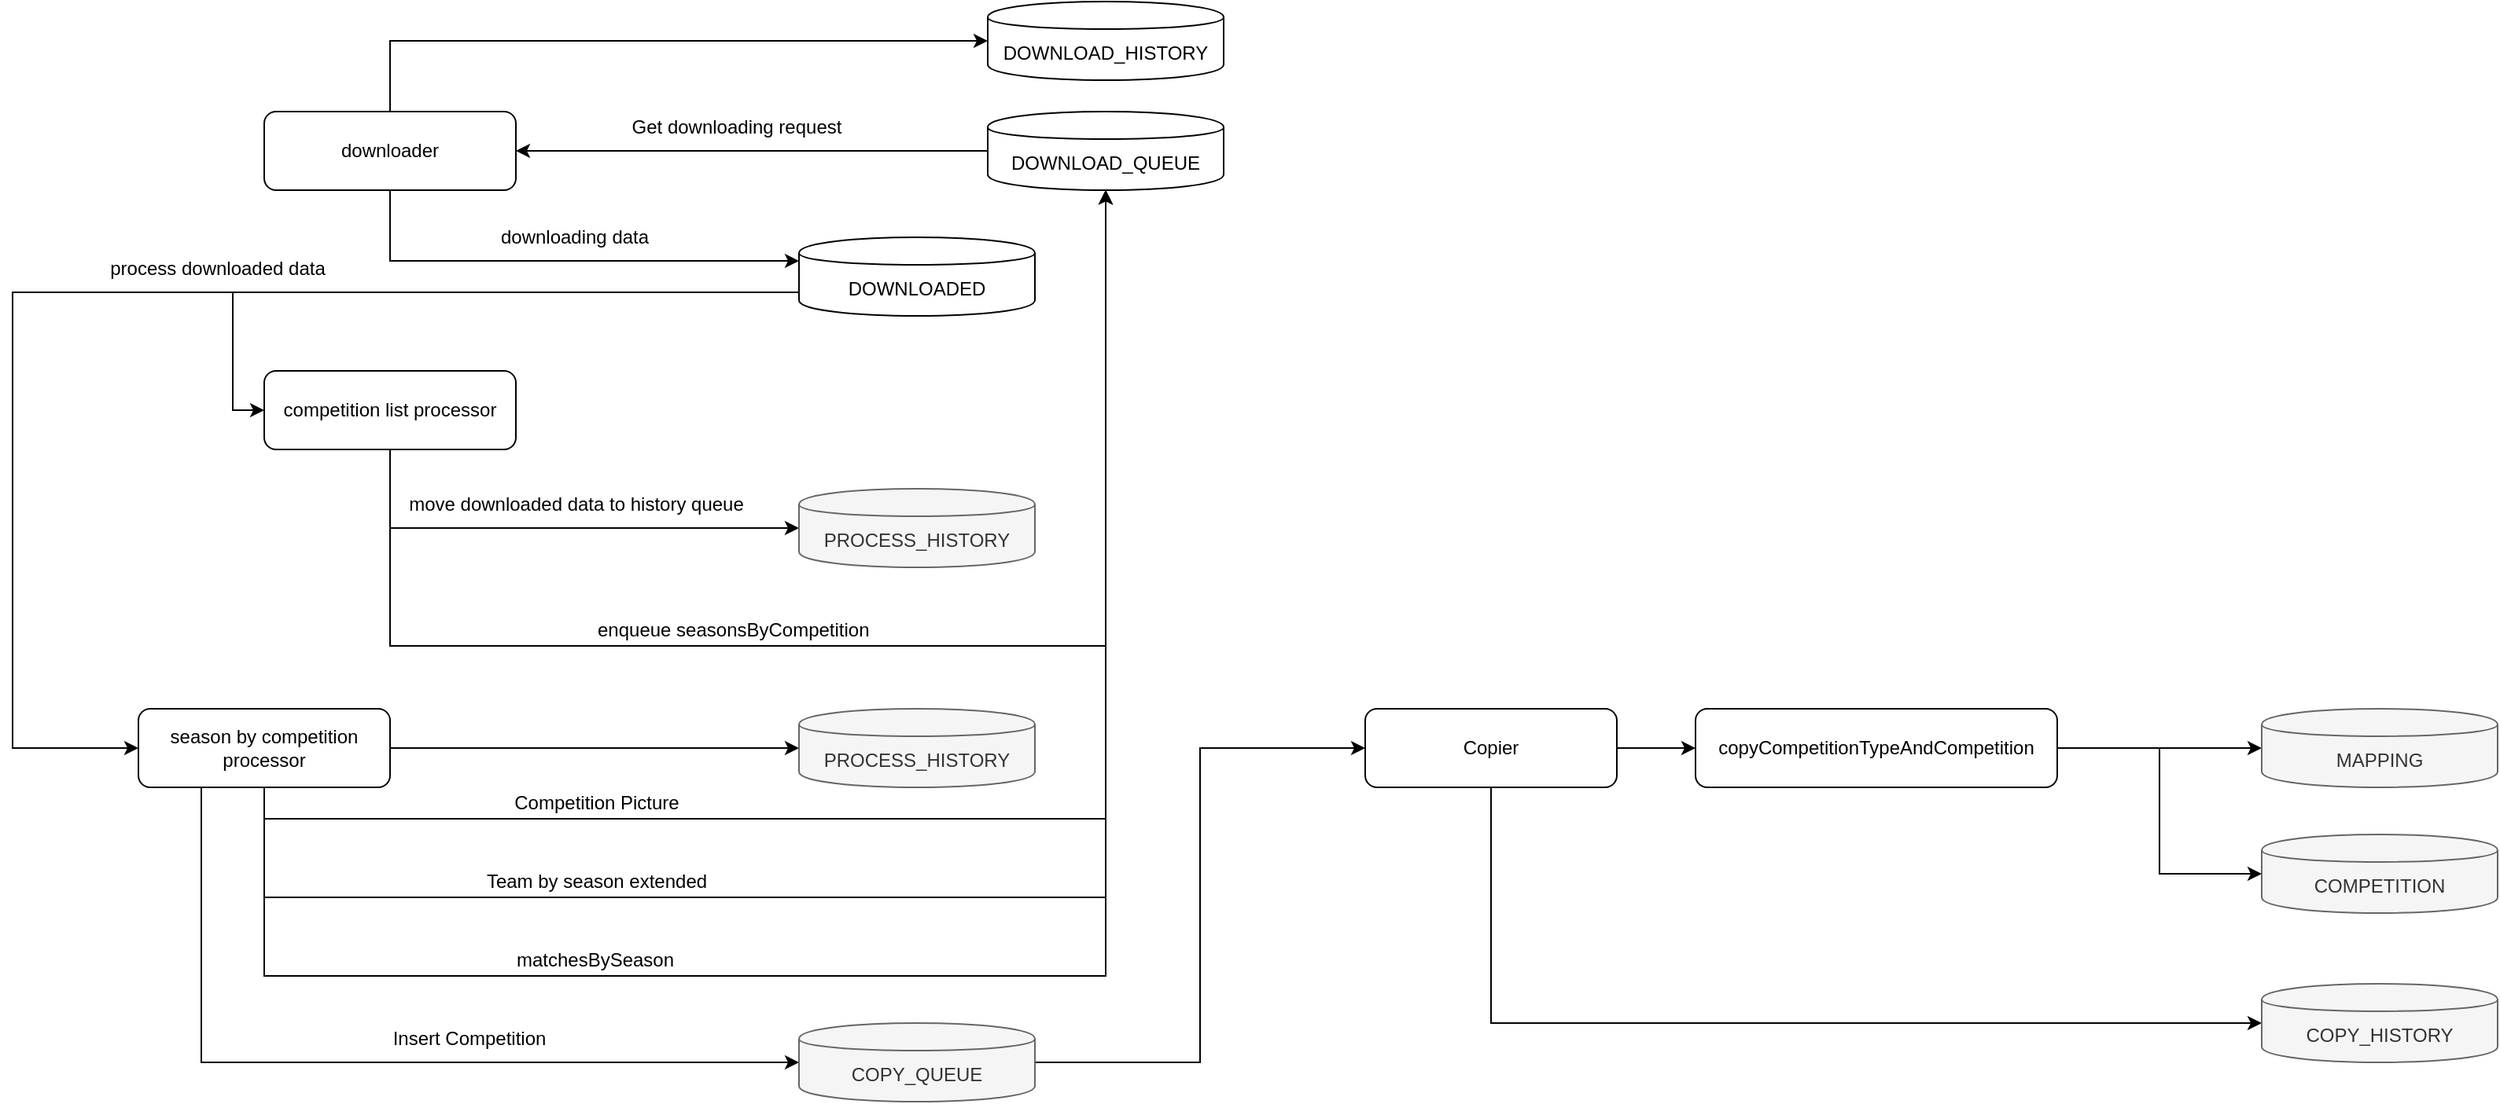 <mxfile version="10.6.1" type="github"><diagram id="1Fi9fl8Iz0qV-ooRLAtD" name="Page-1"><mxGraphModel dx="1830" dy="513" grid="1" gridSize="10" guides="1" tooltips="1" connect="1" arrows="1" fold="1" page="1" pageScale="1" pageWidth="827" pageHeight="1169" math="0" shadow="0"><root><mxCell id="0"/><mxCell id="1" parent="0"/><mxCell id="hCt7kulHnM1tJjfRSC-v-9" style="edgeStyle=orthogonalEdgeStyle;rounded=0;orthogonalLoop=1;jettySize=auto;html=1;exitX=0.5;exitY=1;exitDx=0;exitDy=0;entryX=0;entryY=0.3;entryDx=0;entryDy=0;" parent="1" source="hCt7kulHnM1tJjfRSC-v-4" target="hCt7kulHnM1tJjfRSC-v-8" edge="1"><mxGeometry relative="1" as="geometry"/></mxCell><mxCell id="hCt7kulHnM1tJjfRSC-v-17" value="downloading data" style="text;html=1;resizable=0;points=[];align=center;verticalAlign=middle;labelBackgroundColor=#ffffff;" parent="hCt7kulHnM1tJjfRSC-v-9" vertex="1" connectable="0"><mxGeometry x="0.09" y="4" relative="1" as="geometry"><mxPoint x="-4" y="-11" as="offset"/></mxGeometry></mxCell><mxCell id="XRtO9R3etJlKNao0JoU3-25" style="edgeStyle=orthogonalEdgeStyle;rounded=0;orthogonalLoop=1;jettySize=auto;html=1;exitX=0.5;exitY=0;exitDx=0;exitDy=0;entryX=0;entryY=0.5;entryDx=0;entryDy=0;" edge="1" parent="1" source="hCt7kulHnM1tJjfRSC-v-4" target="XRtO9R3etJlKNao0JoU3-24"><mxGeometry relative="1" as="geometry"/></mxCell><mxCell id="hCt7kulHnM1tJjfRSC-v-4" value="downloader" style="rounded=1;whiteSpace=wrap;html=1;" parent="1" vertex="1"><mxGeometry x="80" y="160" width="160" height="50" as="geometry"/></mxCell><mxCell id="hCt7kulHnM1tJjfRSC-v-6" style="edgeStyle=orthogonalEdgeStyle;rounded=0;orthogonalLoop=1;jettySize=auto;html=1;exitX=0;exitY=0.5;exitDx=0;exitDy=0;entryX=1;entryY=0.5;entryDx=0;entryDy=0;" parent="1" source="hCt7kulHnM1tJjfRSC-v-5" target="hCt7kulHnM1tJjfRSC-v-4" edge="1"><mxGeometry relative="1" as="geometry"/></mxCell><mxCell id="hCt7kulHnM1tJjfRSC-v-16" value="Get downloading request" style="text;html=1;resizable=0;points=[];align=center;verticalAlign=middle;labelBackgroundColor=#ffffff;" parent="hCt7kulHnM1tJjfRSC-v-6" vertex="1" connectable="0"><mxGeometry x="0.147" y="-3" relative="1" as="geometry"><mxPoint x="12" y="-12" as="offset"/></mxGeometry></mxCell><mxCell id="hCt7kulHnM1tJjfRSC-v-5" value="DOWNLOAD_QUEUE" style="shape=cylinder;whiteSpace=wrap;html=1;boundedLbl=1;backgroundOutline=1;" parent="1" vertex="1"><mxGeometry x="540" y="160" width="150" height="50" as="geometry"/></mxCell><mxCell id="hCt7kulHnM1tJjfRSC-v-11" style="edgeStyle=orthogonalEdgeStyle;rounded=0;orthogonalLoop=1;jettySize=auto;html=1;exitX=0;exitY=0.7;exitDx=0;exitDy=0;entryX=0;entryY=0.5;entryDx=0;entryDy=0;" parent="1" source="hCt7kulHnM1tJjfRSC-v-8" target="hCt7kulHnM1tJjfRSC-v-10" edge="1"><mxGeometry relative="1" as="geometry"/></mxCell><mxCell id="hCt7kulHnM1tJjfRSC-v-18" value="process downloaded data" style="text;html=1;resizable=0;points=[];align=center;verticalAlign=middle;labelBackgroundColor=#ffffff;" parent="hCt7kulHnM1tJjfRSC-v-11" vertex="1" connectable="0"><mxGeometry x="0.243" relative="1" as="geometry"><mxPoint x="-87" y="-15" as="offset"/></mxGeometry></mxCell><mxCell id="hCt7kulHnM1tJjfRSC-v-22" style="edgeStyle=orthogonalEdgeStyle;rounded=0;orthogonalLoop=1;jettySize=auto;html=1;entryX=0;entryY=0.5;entryDx=0;entryDy=0;" parent="1" source="hCt7kulHnM1tJjfRSC-v-8" target="hCt7kulHnM1tJjfRSC-v-21" edge="1"><mxGeometry relative="1" as="geometry"><Array as="points"><mxPoint x="-80" y="275"/><mxPoint x="-80" y="565"/></Array></mxGeometry></mxCell><mxCell id="hCt7kulHnM1tJjfRSC-v-8" value="DOWNLOADED" style="shape=cylinder;whiteSpace=wrap;html=1;boundedLbl=1;backgroundOutline=1;" parent="1" vertex="1"><mxGeometry x="420" y="240" width="150" height="50" as="geometry"/></mxCell><mxCell id="hCt7kulHnM1tJjfRSC-v-13" style="edgeStyle=orthogonalEdgeStyle;rounded=0;orthogonalLoop=1;jettySize=auto;html=1;exitX=0.5;exitY=1;exitDx=0;exitDy=0;entryX=0;entryY=0.5;entryDx=0;entryDy=0;" parent="1" source="hCt7kulHnM1tJjfRSC-v-10" target="hCt7kulHnM1tJjfRSC-v-12" edge="1"><mxGeometry relative="1" as="geometry"/></mxCell><mxCell id="hCt7kulHnM1tJjfRSC-v-20" value="move downloaded data to history queue" style="text;html=1;resizable=0;points=[];align=center;verticalAlign=middle;labelBackgroundColor=#ffffff;" parent="hCt7kulHnM1tJjfRSC-v-13" vertex="1" connectable="0"><mxGeometry x="0.012" y="-3" relative="1" as="geometry"><mxPoint x="11" y="-18" as="offset"/></mxGeometry></mxCell><mxCell id="hCt7kulHnM1tJjfRSC-v-14" style="edgeStyle=orthogonalEdgeStyle;rounded=0;orthogonalLoop=1;jettySize=auto;html=1;exitX=0.5;exitY=1;exitDx=0;exitDy=0;" parent="1" source="hCt7kulHnM1tJjfRSC-v-10" target="hCt7kulHnM1tJjfRSC-v-5" edge="1"><mxGeometry relative="1" as="geometry"><Array as="points"><mxPoint x="160" y="500"/><mxPoint x="615" y="500"/></Array></mxGeometry></mxCell><mxCell id="hCt7kulHnM1tJjfRSC-v-10" value="competition list processor" style="rounded=1;whiteSpace=wrap;html=1;" parent="1" vertex="1"><mxGeometry x="80" y="325" width="160" height="50" as="geometry"/></mxCell><mxCell id="hCt7kulHnM1tJjfRSC-v-12" value="PROCESS_HISTORY" style="shape=cylinder;whiteSpace=wrap;html=1;boundedLbl=1;backgroundOutline=1;fillColor=#f5f5f5;strokeColor=#666666;fontColor=#333333;" parent="1" vertex="1"><mxGeometry x="420" y="400" width="150" height="50" as="geometry"/></mxCell><mxCell id="hCt7kulHnM1tJjfRSC-v-15" value="enqueue&amp;nbsp;seasonsByCompetition&amp;nbsp;" style="text;html=1;resizable=0;points=[];autosize=1;align=left;verticalAlign=top;spacingTop=-4;" parent="1" vertex="1"><mxGeometry x="290" y="480" width="190" height="20" as="geometry"/></mxCell><mxCell id="hCt7kulHnM1tJjfRSC-v-25" style="edgeStyle=orthogonalEdgeStyle;rounded=0;orthogonalLoop=1;jettySize=auto;html=1;exitX=1;exitY=0.5;exitDx=0;exitDy=0;" parent="1" source="hCt7kulHnM1tJjfRSC-v-21" target="hCt7kulHnM1tJjfRSC-v-24" edge="1"><mxGeometry relative="1" as="geometry"/></mxCell><mxCell id="XRtO9R3etJlKNao0JoU3-1" style="edgeStyle=orthogonalEdgeStyle;rounded=0;orthogonalLoop=1;jettySize=auto;html=1;exitX=0.5;exitY=1;exitDx=0;exitDy=0;entryX=0.5;entryY=1;entryDx=0;entryDy=0;" edge="1" parent="1" source="hCt7kulHnM1tJjfRSC-v-21" target="hCt7kulHnM1tJjfRSC-v-5"><mxGeometry relative="1" as="geometry"><mxPoint x="610" y="210" as="targetPoint"/></mxGeometry></mxCell><mxCell id="XRtO9R3etJlKNao0JoU3-2" value="Competition Picture" style="text;html=1;resizable=0;points=[];align=center;verticalAlign=middle;labelBackgroundColor=#ffffff;" vertex="1" connectable="0" parent="XRtO9R3etJlKNao0JoU3-1"><mxGeometry x="-0.545" y="-2" relative="1" as="geometry"><mxPoint x="13" y="-12" as="offset"/></mxGeometry></mxCell><mxCell id="XRtO9R3etJlKNao0JoU3-3" style="edgeStyle=orthogonalEdgeStyle;rounded=0;orthogonalLoop=1;jettySize=auto;html=1;exitX=0.5;exitY=1;exitDx=0;exitDy=0;entryX=0.5;entryY=1;entryDx=0;entryDy=0;" edge="1" parent="1" source="hCt7kulHnM1tJjfRSC-v-21" target="hCt7kulHnM1tJjfRSC-v-5"><mxGeometry relative="1" as="geometry"><Array as="points"><mxPoint x="80" y="660"/><mxPoint x="615" y="660"/></Array></mxGeometry></mxCell><mxCell id="XRtO9R3etJlKNao0JoU3-5" value="Team by season extended" style="text;html=1;resizable=0;points=[];align=center;verticalAlign=middle;labelBackgroundColor=#ffffff;" vertex="1" connectable="0" parent="XRtO9R3etJlKNao0JoU3-3"><mxGeometry x="-0.58" relative="1" as="geometry"><mxPoint x="59" y="-10" as="offset"/></mxGeometry></mxCell><mxCell id="XRtO9R3etJlKNao0JoU3-6" style="edgeStyle=orthogonalEdgeStyle;rounded=0;orthogonalLoop=1;jettySize=auto;html=1;exitX=0.5;exitY=1;exitDx=0;exitDy=0;entryX=0.5;entryY=1;entryDx=0;entryDy=0;" edge="1" parent="1" source="hCt7kulHnM1tJjfRSC-v-21" target="hCt7kulHnM1tJjfRSC-v-5"><mxGeometry relative="1" as="geometry"><mxPoint x="700" y="260" as="targetPoint"/><Array as="points"><mxPoint x="80" y="710"/><mxPoint x="615" y="710"/></Array></mxGeometry></mxCell><mxCell id="XRtO9R3etJlKNao0JoU3-7" value="matchesBySeason" style="text;html=1;resizable=0;points=[];align=center;verticalAlign=middle;labelBackgroundColor=#ffffff;" vertex="1" connectable="0" parent="XRtO9R3etJlKNao0JoU3-6"><mxGeometry x="-0.392" y="4" relative="1" as="geometry"><mxPoint x="-21" y="-6" as="offset"/></mxGeometry></mxCell><mxCell id="XRtO9R3etJlKNao0JoU3-11" style="edgeStyle=orthogonalEdgeStyle;rounded=0;orthogonalLoop=1;jettySize=auto;html=1;exitX=0.25;exitY=1;exitDx=0;exitDy=0;entryX=0;entryY=0.5;entryDx=0;entryDy=0;" edge="1" parent="1" source="hCt7kulHnM1tJjfRSC-v-21" target="XRtO9R3etJlKNao0JoU3-8"><mxGeometry relative="1" as="geometry"/></mxCell><mxCell id="XRtO9R3etJlKNao0JoU3-12" value="Insert Competition" style="text;html=1;resizable=0;points=[];align=center;verticalAlign=middle;labelBackgroundColor=#ffffff;" vertex="1" connectable="0" parent="XRtO9R3etJlKNao0JoU3-11"><mxGeometry x="0.24" y="1" relative="1" as="geometry"><mxPoint x="1" y="-14" as="offset"/></mxGeometry></mxCell><mxCell id="hCt7kulHnM1tJjfRSC-v-21" value="season by competition processor" style="rounded=1;whiteSpace=wrap;html=1;" parent="1" vertex="1"><mxGeometry y="540" width="160" height="50" as="geometry"/></mxCell><mxCell id="hCt7kulHnM1tJjfRSC-v-24" value="PROCESS_HISTORY" style="shape=cylinder;whiteSpace=wrap;html=1;boundedLbl=1;backgroundOutline=1;fillColor=#f5f5f5;strokeColor=#666666;fontColor=#333333;" parent="1" vertex="1"><mxGeometry x="420" y="540" width="150" height="50" as="geometry"/></mxCell><mxCell id="XRtO9R3etJlKNao0JoU3-14" style="edgeStyle=orthogonalEdgeStyle;rounded=0;orthogonalLoop=1;jettySize=auto;html=1;exitX=1;exitY=0.5;exitDx=0;exitDy=0;entryX=0;entryY=0.5;entryDx=0;entryDy=0;" edge="1" parent="1" source="XRtO9R3etJlKNao0JoU3-8" target="XRtO9R3etJlKNao0JoU3-13"><mxGeometry relative="1" as="geometry"/></mxCell><mxCell id="XRtO9R3etJlKNao0JoU3-8" value="COPY_QUEUE" style="shape=cylinder;whiteSpace=wrap;html=1;boundedLbl=1;backgroundOutline=1;fillColor=#f5f5f5;strokeColor=#666666;fontColor=#333333;" vertex="1" parent="1"><mxGeometry x="420" y="740" width="150" height="50" as="geometry"/></mxCell><mxCell id="XRtO9R3etJlKNao0JoU3-16" style="edgeStyle=orthogonalEdgeStyle;rounded=0;orthogonalLoop=1;jettySize=auto;html=1;exitX=1;exitY=0.5;exitDx=0;exitDy=0;entryX=0;entryY=0.5;entryDx=0;entryDy=0;" edge="1" parent="1" source="XRtO9R3etJlKNao0JoU3-18" target="XRtO9R3etJlKNao0JoU3-15"><mxGeometry relative="1" as="geometry"/></mxCell><mxCell id="XRtO9R3etJlKNao0JoU3-22" style="edgeStyle=orthogonalEdgeStyle;rounded=0;orthogonalLoop=1;jettySize=auto;html=1;exitX=0.5;exitY=1;exitDx=0;exitDy=0;entryX=0;entryY=0.5;entryDx=0;entryDy=0;" edge="1" parent="1" source="XRtO9R3etJlKNao0JoU3-13" target="XRtO9R3etJlKNao0JoU3-21"><mxGeometry relative="1" as="geometry"/></mxCell><mxCell id="XRtO9R3etJlKNao0JoU3-13" value="Copier" style="rounded=1;whiteSpace=wrap;html=1;" vertex="1" parent="1"><mxGeometry x="780" y="540" width="160" height="50" as="geometry"/></mxCell><mxCell id="XRtO9R3etJlKNao0JoU3-15" value="MAPPING" style="shape=cylinder;whiteSpace=wrap;html=1;boundedLbl=1;backgroundOutline=1;fillColor=#f5f5f5;strokeColor=#666666;fontColor=#333333;" vertex="1" parent="1"><mxGeometry x="1350" y="540" width="150" height="50" as="geometry"/></mxCell><mxCell id="XRtO9R3etJlKNao0JoU3-17" value="COMPETITION" style="shape=cylinder;whiteSpace=wrap;html=1;boundedLbl=1;backgroundOutline=1;fillColor=#f5f5f5;strokeColor=#666666;fontColor=#333333;" vertex="1" parent="1"><mxGeometry x="1350" y="620" width="150" height="50" as="geometry"/></mxCell><mxCell id="XRtO9R3etJlKNao0JoU3-20" style="edgeStyle=orthogonalEdgeStyle;rounded=0;orthogonalLoop=1;jettySize=auto;html=1;exitX=1;exitY=0.5;exitDx=0;exitDy=0;entryX=0;entryY=0.5;entryDx=0;entryDy=0;" edge="1" parent="1" source="XRtO9R3etJlKNao0JoU3-18" target="XRtO9R3etJlKNao0JoU3-17"><mxGeometry relative="1" as="geometry"/></mxCell><mxCell id="XRtO9R3etJlKNao0JoU3-18" value="copyCompetitionTypeAndCompetition" style="rounded=1;whiteSpace=wrap;html=1;" vertex="1" parent="1"><mxGeometry x="990" y="540" width="230" height="50" as="geometry"/></mxCell><mxCell id="XRtO9R3etJlKNao0JoU3-19" style="edgeStyle=orthogonalEdgeStyle;rounded=0;orthogonalLoop=1;jettySize=auto;html=1;exitX=1;exitY=0.5;exitDx=0;exitDy=0;entryX=0;entryY=0.5;entryDx=0;entryDy=0;" edge="1" parent="1" source="XRtO9R3etJlKNao0JoU3-13" target="XRtO9R3etJlKNao0JoU3-18"><mxGeometry relative="1" as="geometry"><mxPoint x="940" y="565" as="sourcePoint"/><mxPoint x="1152" y="565" as="targetPoint"/></mxGeometry></mxCell><mxCell id="XRtO9R3etJlKNao0JoU3-21" value="COPY_HISTORY" style="shape=cylinder;whiteSpace=wrap;html=1;boundedLbl=1;backgroundOutline=1;fillColor=#f5f5f5;strokeColor=#666666;fontColor=#333333;" vertex="1" parent="1"><mxGeometry x="1350" y="715" width="150" height="50" as="geometry"/></mxCell><mxCell id="XRtO9R3etJlKNao0JoU3-24" value="DOWNLOAD_HISTORY&lt;br&gt;" style="shape=cylinder;whiteSpace=wrap;html=1;boundedLbl=1;backgroundOutline=1;" vertex="1" parent="1"><mxGeometry x="540" y="90" width="150" height="50" as="geometry"/></mxCell></root></mxGraphModel></diagram></mxfile>